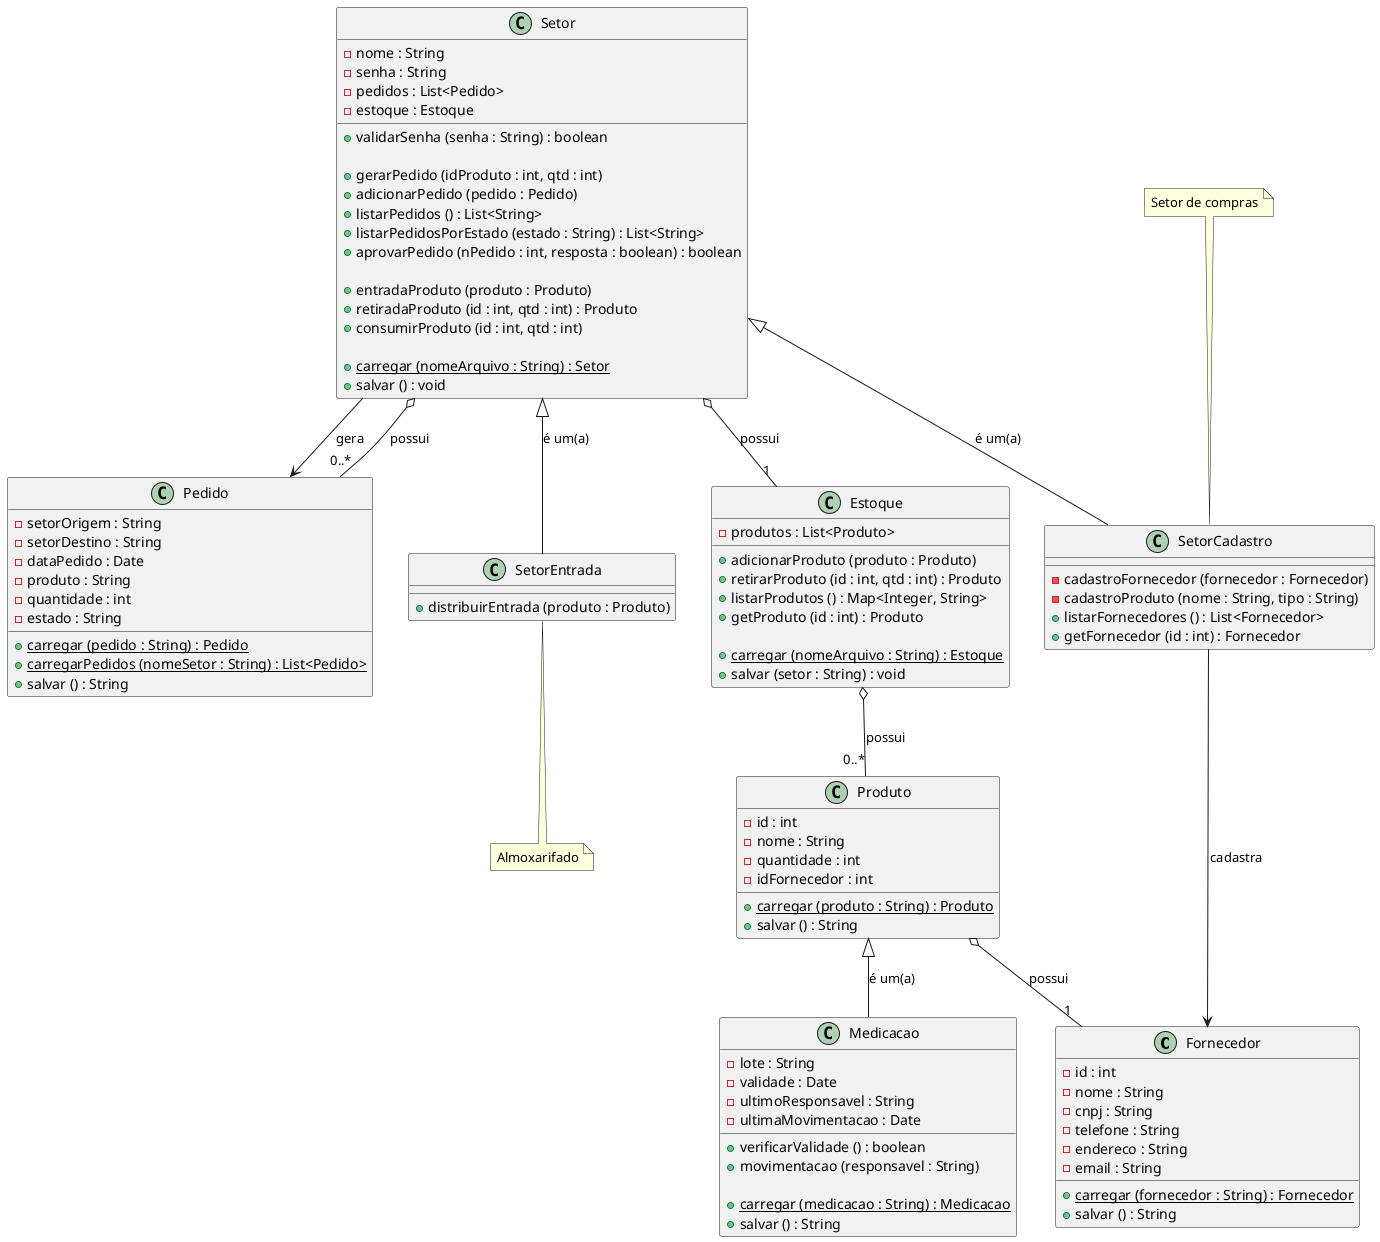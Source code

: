 @startuml HealthStock

class Fornecedor {
  - id : int
  - nome : String
  - cnpj : String
  - telefone : String
  - endereco : String
  - email : String

  + {static} carregar (fornecedor : String) : Fornecedor
  + salvar () : String
}

class Produto {
  - id : int
  - nome : String
  - quantidade : int
  - idFornecedor : int

  + {static} carregar (produto : String) : Produto
  + salvar () : String
}

class Medicacao {
  - lote : String
  - validade : Date
  - ultimoResponsavel : String
  - ultimaMovimentacao : Date
  
  + verificarValidade () : boolean
  + movimentacao (responsavel : String)

  + {static} carregar (medicacao : String) : Medicacao
  + salvar () : String
}

class Estoque {
  - produtos : List<Produto>

  + adicionarProduto (produto : Produto)
  + retirarProduto (id : int, qtd : int) : Produto
  + listarProdutos () : Map<Integer, String>
  + getProduto (id : int) : Produto

  + {static} carregar (nomeArquivo : String) : Estoque
  + salvar (setor : String) : void
}

class Pedido {
  - setorOrigem : String
  - setorDestino : String
  - dataPedido : Date
  - produto : String
  - quantidade : int
  - estado : String

  + {static} carregar (pedido : String) : Pedido
  + {static} carregarPedidos (nomeSetor : String) : List<Pedido>
  + salvar () : String
}

class Setor {
  - nome : String
  - senha : String
  - pedidos : List<Pedido>
  - estoque : Estoque

  + validarSenha (senha : String) : boolean

  + gerarPedido (idProduto : int, qtd : int)
  + adicionarPedido (pedido : Pedido)
  + listarPedidos () : List<String>
  + listarPedidosPorEstado (estado : String) : List<String>
  + aprovarPedido (nPedido : int, resposta : boolean) : boolean 

  + entradaProduto (produto : Produto)
  + retiradaProduto (id : int, qtd : int) : Produto
  + consumirProduto (id : int, qtd : int)

  + {static} carregar (nomeArquivo : String) : Setor
  + salvar () : void
}

class SetorEntrada {
  + distribuirEntrada (produto : Produto)
}

class SetorCadastro {
  - cadastroFornecedor (fornecedor : Fornecedor)
  - cadastroProduto (nome : String, tipo : String)
  + listarFornecedores () : List<Fornecedor>
  + getFornecedor (id : int) : Fornecedor
}

Setor <|-- SetorEntrada : é um(a)

Setor <|-- SetorCadastro : é um(a)

Produto <|-- Medicacao : é um(a)

Produto o-- "1" Fornecedor : possui

Setor o-- "1" Estoque : possui

Setor --> Pedido : gera

Setor o-- "0..*" Pedido : possui

Estoque o-- "0..*" Produto : possui

SetorCadastro --> Fornecedor : cadastra

note top of SetorCadastro
  Setor de compras
end note

note bottom of SetorEntrada
  Almoxarifado
end note

@enduml